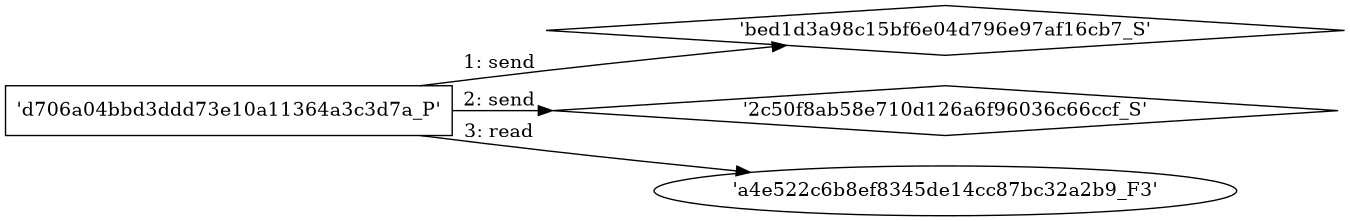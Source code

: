 digraph "D:\Learning\Paper\apt\基于CTI的攻击预警\Dataset\攻击图\ASGfromALLCTI\Vulnerability Spotlight Out-of-bounds read vulnerability in Slic3r could lead to information disclosure.dot" {
rankdir="LR"
size="9"
fixedsize="false"
splines="true"
nodesep=0.3
ranksep=0
fontsize=10
overlap="scalexy"
engine= "neato"
	"'bed1d3a98c15bf6e04d796e97af16cb7_S'" [node_type=Socket shape=diamond]
	"'d706a04bbd3ddd73e10a11364a3c3d7a_P'" [node_type=Process shape=box]
	"'d706a04bbd3ddd73e10a11364a3c3d7a_P'" -> "'bed1d3a98c15bf6e04d796e97af16cb7_S'" [label="1: send"]
	"'2c50f8ab58e710d126a6f96036c66ccf_S'" [node_type=Socket shape=diamond]
	"'d706a04bbd3ddd73e10a11364a3c3d7a_P'" [node_type=Process shape=box]
	"'d706a04bbd3ddd73e10a11364a3c3d7a_P'" -> "'2c50f8ab58e710d126a6f96036c66ccf_S'" [label="2: send"]
	"'a4e522c6b8ef8345de14cc87bc32a2b9_F3'" [node_type=file shape=ellipse]
	"'d706a04bbd3ddd73e10a11364a3c3d7a_P'" [node_type=Process shape=box]
	"'d706a04bbd3ddd73e10a11364a3c3d7a_P'" -> "'a4e522c6b8ef8345de14cc87bc32a2b9_F3'" [label="3: read"]
}
